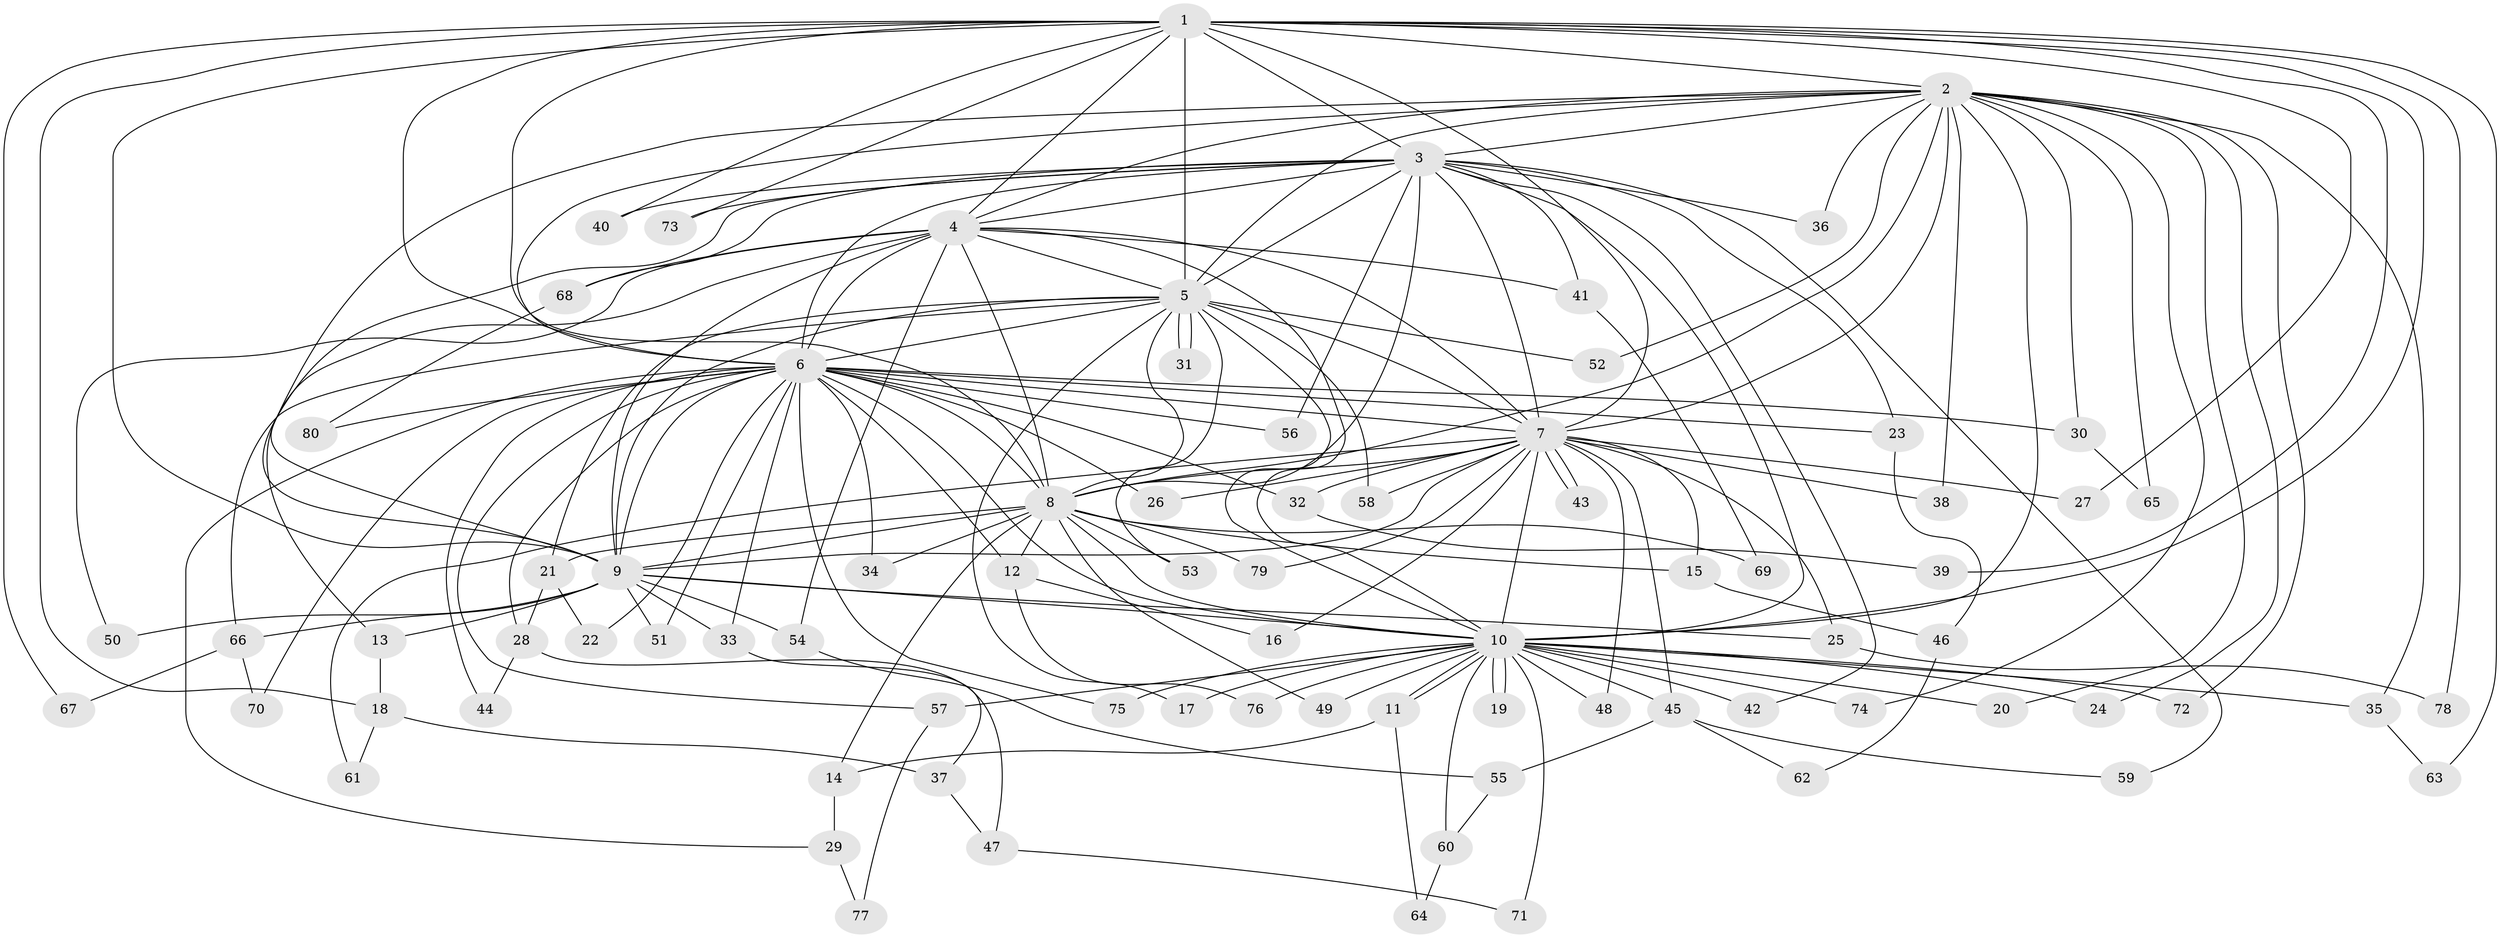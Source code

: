 // Generated by graph-tools (version 1.1) at 2025/45/03/09/25 04:45:06]
// undirected, 80 vertices, 185 edges
graph export_dot {
graph [start="1"]
  node [color=gray90,style=filled];
  1;
  2;
  3;
  4;
  5;
  6;
  7;
  8;
  9;
  10;
  11;
  12;
  13;
  14;
  15;
  16;
  17;
  18;
  19;
  20;
  21;
  22;
  23;
  24;
  25;
  26;
  27;
  28;
  29;
  30;
  31;
  32;
  33;
  34;
  35;
  36;
  37;
  38;
  39;
  40;
  41;
  42;
  43;
  44;
  45;
  46;
  47;
  48;
  49;
  50;
  51;
  52;
  53;
  54;
  55;
  56;
  57;
  58;
  59;
  60;
  61;
  62;
  63;
  64;
  65;
  66;
  67;
  68;
  69;
  70;
  71;
  72;
  73;
  74;
  75;
  76;
  77;
  78;
  79;
  80;
  1 -- 2;
  1 -- 3;
  1 -- 4;
  1 -- 5;
  1 -- 6;
  1 -- 7;
  1 -- 8;
  1 -- 9;
  1 -- 10;
  1 -- 18;
  1 -- 27;
  1 -- 39;
  1 -- 40;
  1 -- 63;
  1 -- 67;
  1 -- 73;
  1 -- 78;
  2 -- 3;
  2 -- 4;
  2 -- 5;
  2 -- 6;
  2 -- 7;
  2 -- 8;
  2 -- 9;
  2 -- 10;
  2 -- 20;
  2 -- 24;
  2 -- 30;
  2 -- 35;
  2 -- 36;
  2 -- 38;
  2 -- 52;
  2 -- 65;
  2 -- 72;
  2 -- 74;
  3 -- 4;
  3 -- 5;
  3 -- 6;
  3 -- 7;
  3 -- 8;
  3 -- 9;
  3 -- 10;
  3 -- 23;
  3 -- 36;
  3 -- 40;
  3 -- 41;
  3 -- 42;
  3 -- 56;
  3 -- 59;
  3 -- 68;
  3 -- 73;
  4 -- 5;
  4 -- 6;
  4 -- 7;
  4 -- 8;
  4 -- 9;
  4 -- 10;
  4 -- 13;
  4 -- 41;
  4 -- 50;
  4 -- 54;
  4 -- 68;
  5 -- 6;
  5 -- 7;
  5 -- 8;
  5 -- 9;
  5 -- 10;
  5 -- 17;
  5 -- 21;
  5 -- 31;
  5 -- 31;
  5 -- 52;
  5 -- 53;
  5 -- 58;
  5 -- 66;
  6 -- 7;
  6 -- 8;
  6 -- 9;
  6 -- 10;
  6 -- 12;
  6 -- 22;
  6 -- 23;
  6 -- 26;
  6 -- 28;
  6 -- 29;
  6 -- 30;
  6 -- 32;
  6 -- 33;
  6 -- 34;
  6 -- 44;
  6 -- 51;
  6 -- 56;
  6 -- 57;
  6 -- 70;
  6 -- 75;
  6 -- 80;
  7 -- 8;
  7 -- 9;
  7 -- 10;
  7 -- 15;
  7 -- 16;
  7 -- 25;
  7 -- 26;
  7 -- 27;
  7 -- 32;
  7 -- 38;
  7 -- 43;
  7 -- 43;
  7 -- 45;
  7 -- 48;
  7 -- 58;
  7 -- 61;
  7 -- 79;
  8 -- 9;
  8 -- 10;
  8 -- 12;
  8 -- 14;
  8 -- 15;
  8 -- 21;
  8 -- 34;
  8 -- 49;
  8 -- 53;
  8 -- 69;
  8 -- 79;
  9 -- 10;
  9 -- 13;
  9 -- 25;
  9 -- 33;
  9 -- 50;
  9 -- 51;
  9 -- 54;
  9 -- 66;
  10 -- 11;
  10 -- 11;
  10 -- 17;
  10 -- 19;
  10 -- 19;
  10 -- 20;
  10 -- 24;
  10 -- 35;
  10 -- 42;
  10 -- 45;
  10 -- 48;
  10 -- 49;
  10 -- 57;
  10 -- 60;
  10 -- 71;
  10 -- 72;
  10 -- 74;
  10 -- 75;
  10 -- 76;
  11 -- 14;
  11 -- 64;
  12 -- 16;
  12 -- 76;
  13 -- 18;
  14 -- 29;
  15 -- 46;
  18 -- 37;
  18 -- 61;
  21 -- 22;
  21 -- 28;
  23 -- 46;
  25 -- 78;
  28 -- 44;
  28 -- 47;
  29 -- 77;
  30 -- 65;
  32 -- 39;
  33 -- 37;
  35 -- 63;
  37 -- 47;
  41 -- 69;
  45 -- 55;
  45 -- 59;
  45 -- 62;
  46 -- 62;
  47 -- 71;
  54 -- 55;
  55 -- 60;
  57 -- 77;
  60 -- 64;
  66 -- 67;
  66 -- 70;
  68 -- 80;
}
